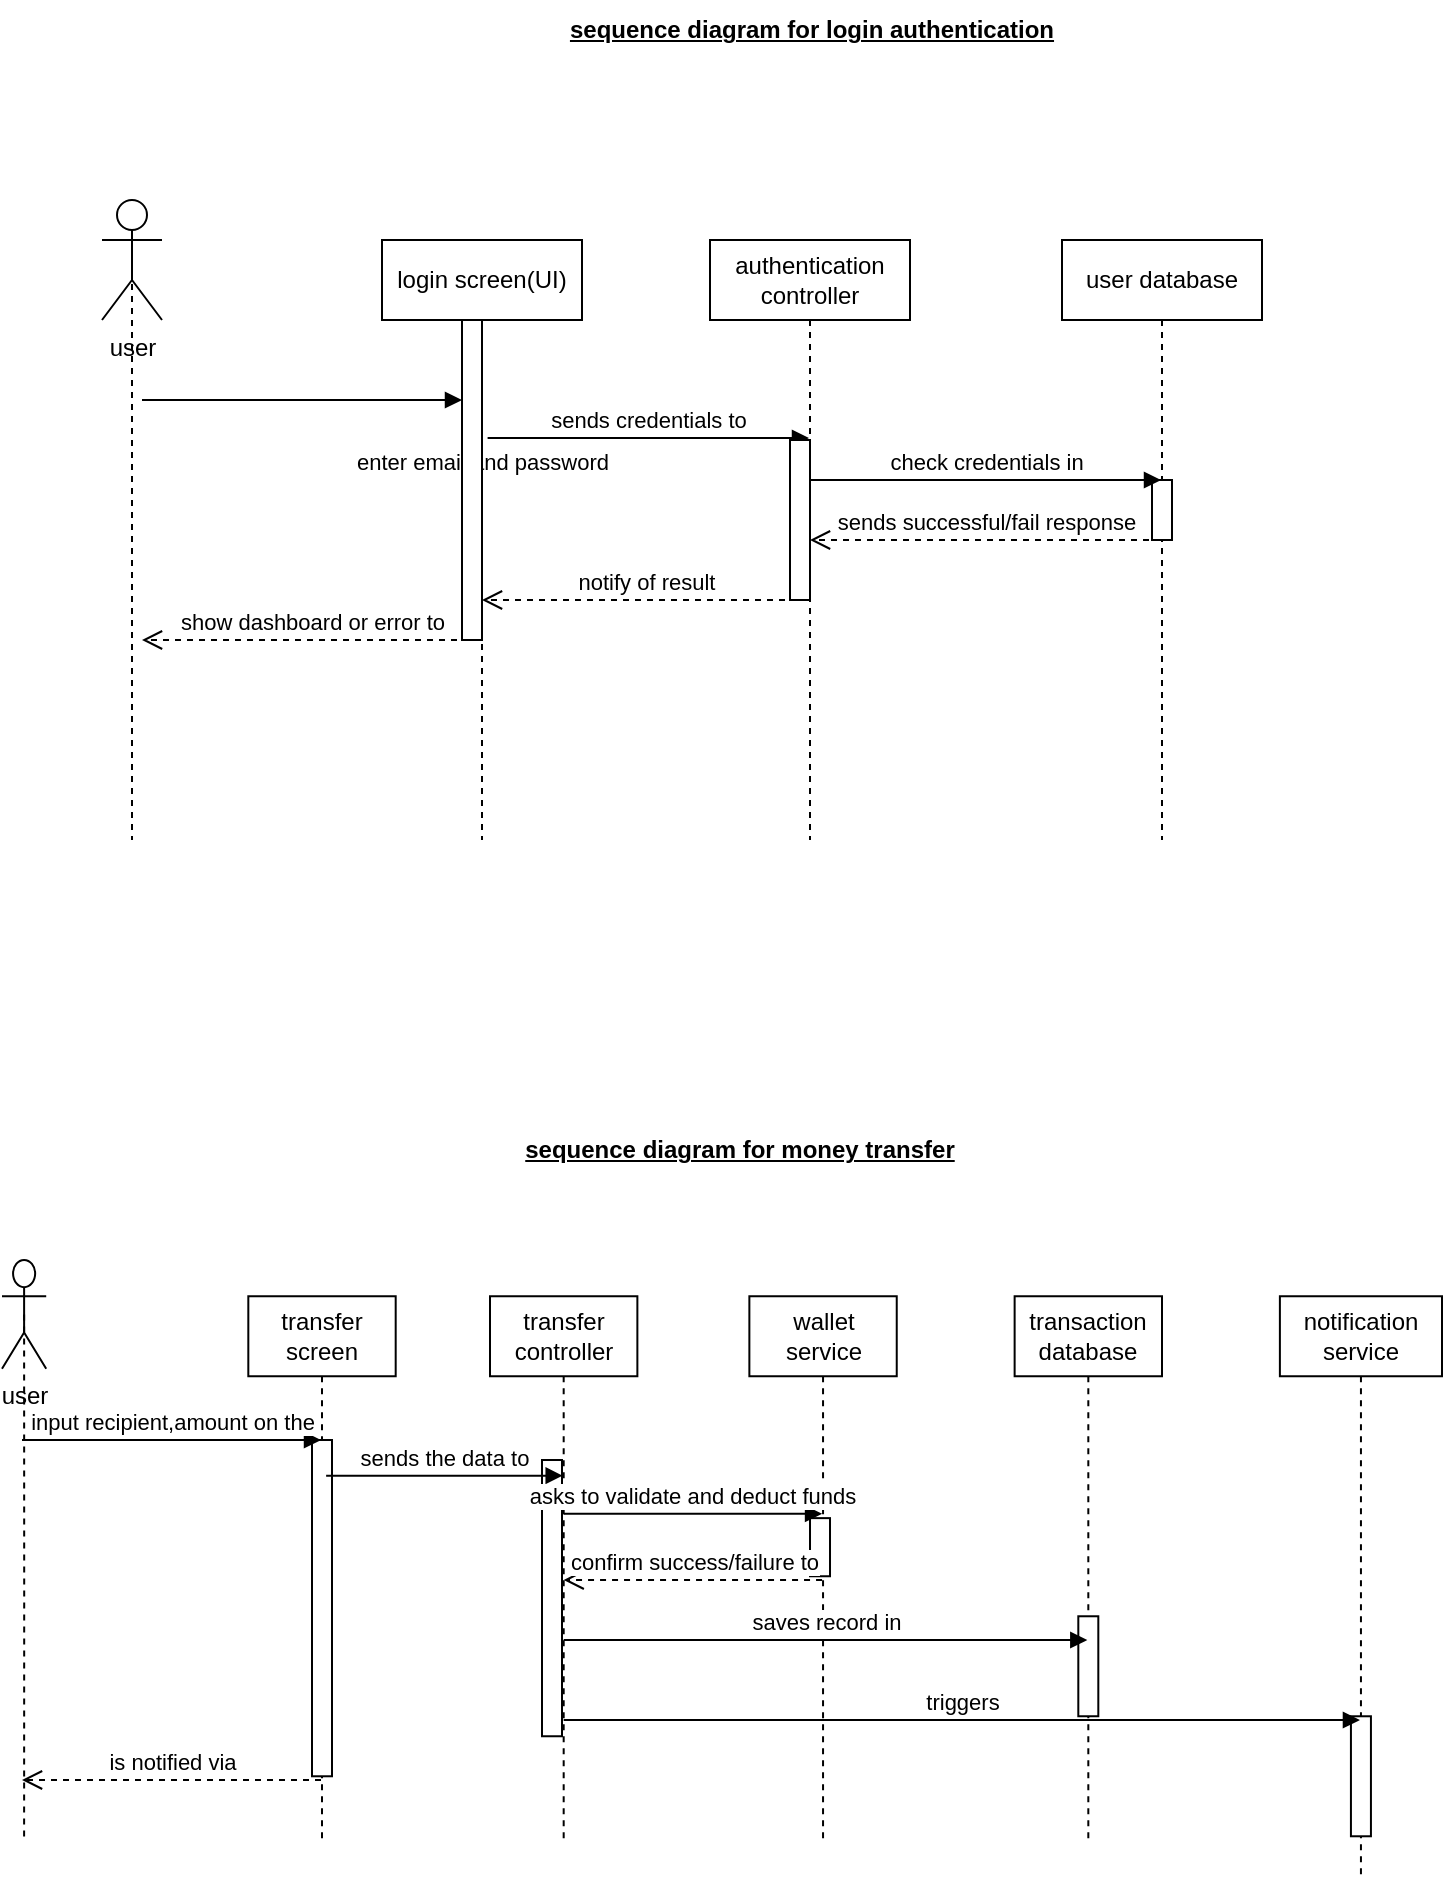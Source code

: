<mxfile version="27.0.9">
  <diagram name="Page-1" id="xiakK_pNRlQfydgd9haz">
    <mxGraphModel dx="1285" dy="884" grid="1" gridSize="10" guides="1" tooltips="1" connect="1" arrows="1" fold="1" page="1" pageScale="1" pageWidth="827" pageHeight="1169" math="0" shadow="0">
      <root>
        <mxCell id="0" />
        <mxCell id="1" parent="0" />
        <mxCell id="3iT-fvEqvtAqC9pZ_UcL-1" value="authentication controller" style="shape=umlLifeline;perimeter=lifelinePerimeter;whiteSpace=wrap;html=1;container=1;dropTarget=0;collapsible=0;recursiveResize=0;outlineConnect=0;portConstraint=eastwest;newEdgeStyle={&quot;curved&quot;:0,&quot;rounded&quot;:0};" vertex="1" parent="1">
          <mxGeometry x="364" y="160" width="100" height="300" as="geometry" />
        </mxCell>
        <mxCell id="3iT-fvEqvtAqC9pZ_UcL-2" value="user database" style="shape=umlLifeline;perimeter=lifelinePerimeter;whiteSpace=wrap;html=1;container=1;dropTarget=0;collapsible=0;recursiveResize=0;outlineConnect=0;portConstraint=eastwest;newEdgeStyle={&quot;curved&quot;:0,&quot;rounded&quot;:0};" vertex="1" parent="1">
          <mxGeometry x="540" y="160" width="100" height="300" as="geometry" />
        </mxCell>
        <mxCell id="3iT-fvEqvtAqC9pZ_UcL-50" value="" style="html=1;points=[[0,0,0,0,5],[0,1,0,0,-5],[1,0,0,0,5],[1,1,0,0,-5]];perimeter=orthogonalPerimeter;outlineConnect=0;targetShapes=umlLifeline;portConstraint=eastwest;newEdgeStyle={&quot;curved&quot;:0,&quot;rounded&quot;:0};" vertex="1" parent="3iT-fvEqvtAqC9pZ_UcL-2">
          <mxGeometry x="45" y="120" width="10" height="30" as="geometry" />
        </mxCell>
        <mxCell id="3iT-fvEqvtAqC9pZ_UcL-4" value="login screen(UI)" style="shape=umlLifeline;perimeter=lifelinePerimeter;whiteSpace=wrap;html=1;container=1;dropTarget=0;collapsible=0;recursiveResize=0;outlineConnect=0;portConstraint=eastwest;newEdgeStyle={&quot;curved&quot;:0,&quot;rounded&quot;:0};" vertex="1" parent="1">
          <mxGeometry x="200" y="160" width="100" height="300" as="geometry" />
        </mxCell>
        <mxCell id="3iT-fvEqvtAqC9pZ_UcL-12" style="edgeStyle=orthogonalEdgeStyle;rounded=0;orthogonalLoop=1;jettySize=auto;html=1;exitX=0.5;exitY=0.5;exitDx=0;exitDy=0;exitPerimeter=0;dashed=1;endArrow=none;startFill=0;" edge="1" parent="1" source="3iT-fvEqvtAqC9pZ_UcL-8">
          <mxGeometry relative="1" as="geometry">
            <mxPoint x="75" y="460" as="targetPoint" />
          </mxGeometry>
        </mxCell>
        <mxCell id="3iT-fvEqvtAqC9pZ_UcL-8" value="user" style="shape=umlActor;verticalLabelPosition=bottom;verticalAlign=top;html=1;" vertex="1" parent="1">
          <mxGeometry x="60" y="140" width="30" height="60" as="geometry" />
        </mxCell>
        <mxCell id="3iT-fvEqvtAqC9pZ_UcL-14" value="enter email and password" style="html=1;verticalAlign=bottom;endArrow=block;curved=0;rounded=0;" edge="1" parent="1" source="3iT-fvEqvtAqC9pZ_UcL-47" target="3iT-fvEqvtAqC9pZ_UcL-4">
          <mxGeometry width="80" relative="1" as="geometry">
            <mxPoint x="80" y="240" as="sourcePoint" />
            <mxPoint x="450" y="370" as="targetPoint" />
          </mxGeometry>
        </mxCell>
        <mxCell id="3iT-fvEqvtAqC9pZ_UcL-15" value="sends credentials to" style="html=1;verticalAlign=bottom;endArrow=block;curved=0;rounded=0;exitX=0.528;exitY=0.33;exitDx=0;exitDy=0;exitPerimeter=0;" edge="1" parent="1" source="3iT-fvEqvtAqC9pZ_UcL-4" target="3iT-fvEqvtAqC9pZ_UcL-1">
          <mxGeometry width="80" relative="1" as="geometry">
            <mxPoint x="370" y="370" as="sourcePoint" />
            <mxPoint x="450" y="370" as="targetPoint" />
          </mxGeometry>
        </mxCell>
        <mxCell id="3iT-fvEqvtAqC9pZ_UcL-16" value="check credentials in" style="html=1;verticalAlign=bottom;endArrow=block;curved=0;rounded=0;" edge="1" parent="1" source="3iT-fvEqvtAqC9pZ_UcL-48" target="3iT-fvEqvtAqC9pZ_UcL-2">
          <mxGeometry width="80" relative="1" as="geometry">
            <mxPoint x="370" y="370" as="sourcePoint" />
            <mxPoint x="450" y="370" as="targetPoint" />
            <Array as="points">
              <mxPoint x="510" y="280" />
            </Array>
          </mxGeometry>
        </mxCell>
        <mxCell id="3iT-fvEqvtAqC9pZ_UcL-18" value="sends successful/fail response" style="html=1;verticalAlign=bottom;endArrow=open;dashed=1;endSize=8;curved=0;rounded=0;" edge="1" parent="1" source="3iT-fvEqvtAqC9pZ_UcL-2" target="3iT-fvEqvtAqC9pZ_UcL-1">
          <mxGeometry relative="1" as="geometry">
            <mxPoint x="390" y="340" as="sourcePoint" />
            <mxPoint x="310" y="340" as="targetPoint" />
          </mxGeometry>
        </mxCell>
        <mxCell id="3iT-fvEqvtAqC9pZ_UcL-19" value="notify of result" style="html=1;verticalAlign=bottom;endArrow=open;dashed=1;endSize=8;curved=0;rounded=0;" edge="1" parent="1" source="3iT-fvEqvtAqC9pZ_UcL-1" target="3iT-fvEqvtAqC9pZ_UcL-4">
          <mxGeometry relative="1" as="geometry">
            <mxPoint x="390" y="340" as="sourcePoint" />
            <mxPoint x="310" y="340" as="targetPoint" />
            <Array as="points">
              <mxPoint x="340" y="340" />
            </Array>
          </mxGeometry>
        </mxCell>
        <mxCell id="3iT-fvEqvtAqC9pZ_UcL-21" value="show dashboard or error to" style="html=1;verticalAlign=bottom;endArrow=open;dashed=1;endSize=8;curved=0;rounded=0;" edge="1" parent="1" source="3iT-fvEqvtAqC9pZ_UcL-4">
          <mxGeometry relative="1" as="geometry">
            <mxPoint x="390" y="340" as="sourcePoint" />
            <mxPoint x="80" y="360" as="targetPoint" />
          </mxGeometry>
        </mxCell>
        <mxCell id="3iT-fvEqvtAqC9pZ_UcL-22" value="sequence diagram for login authentication" style="text;html=1;align=center;verticalAlign=middle;whiteSpace=wrap;rounded=0;fontStyle=5" vertex="1" parent="1">
          <mxGeometry x="290" y="40" width="250" height="30" as="geometry" />
        </mxCell>
        <mxCell id="3iT-fvEqvtAqC9pZ_UcL-23" value="transfer controller" style="shape=umlLifeline;perimeter=lifelinePerimeter;whiteSpace=wrap;html=1;container=1;dropTarget=0;collapsible=0;recursiveResize=0;outlineConnect=0;portConstraint=eastwest;newEdgeStyle={&quot;curved&quot;:0,&quot;rounded&quot;:0};" vertex="1" parent="1">
          <mxGeometry x="254.0" y="688.125" width="73.684" height="271.875" as="geometry" />
        </mxCell>
        <mxCell id="3iT-fvEqvtAqC9pZ_UcL-53" value="" style="html=1;points=[[0,0,0,0,5],[0,1,0,0,-5],[1,0,0,0,5],[1,1,0,0,-5]];perimeter=orthogonalPerimeter;outlineConnect=0;targetShapes=umlLifeline;portConstraint=eastwest;newEdgeStyle={&quot;curved&quot;:0,&quot;rounded&quot;:0};" vertex="1" parent="3iT-fvEqvtAqC9pZ_UcL-23">
          <mxGeometry x="26" y="81.88" width="10" height="138.12" as="geometry" />
        </mxCell>
        <mxCell id="3iT-fvEqvtAqC9pZ_UcL-24" value="wallet service" style="shape=umlLifeline;perimeter=lifelinePerimeter;whiteSpace=wrap;html=1;container=1;dropTarget=0;collapsible=0;recursiveResize=0;outlineConnect=0;portConstraint=eastwest;newEdgeStyle={&quot;curved&quot;:0,&quot;rounded&quot;:0};" vertex="1" parent="1">
          <mxGeometry x="383.684" y="688.125" width="73.684" height="271.875" as="geometry" />
        </mxCell>
        <mxCell id="3iT-fvEqvtAqC9pZ_UcL-54" value="" style="html=1;points=[[0,0,0,0,5],[0,1,0,0,-5],[1,0,0,0,5],[1,1,0,0,-5]];perimeter=orthogonalPerimeter;outlineConnect=0;targetShapes=umlLifeline;portConstraint=eastwest;newEdgeStyle={&quot;curved&quot;:0,&quot;rounded&quot;:0};" vertex="1" parent="3iT-fvEqvtAqC9pZ_UcL-24">
          <mxGeometry x="30.32" y="110.94" width="10" height="29.06" as="geometry" />
        </mxCell>
        <mxCell id="3iT-fvEqvtAqC9pZ_UcL-25" value="transfer screen" style="shape=umlLifeline;perimeter=lifelinePerimeter;whiteSpace=wrap;html=1;container=1;dropTarget=0;collapsible=0;recursiveResize=0;outlineConnect=0;portConstraint=eastwest;newEdgeStyle={&quot;curved&quot;:0,&quot;rounded&quot;:0};" vertex="1" parent="1">
          <mxGeometry x="133.158" y="688.125" width="73.684" height="271.875" as="geometry" />
        </mxCell>
        <mxCell id="3iT-fvEqvtAqC9pZ_UcL-51" value="" style="html=1;points=[[0,0,0,0,5],[0,1,0,0,-5],[1,0,0,0,5],[1,1,0,0,-5]];perimeter=orthogonalPerimeter;outlineConnect=0;targetShapes=umlLifeline;portConstraint=eastwest;newEdgeStyle={&quot;curved&quot;:0,&quot;rounded&quot;:0};" vertex="1" parent="3iT-fvEqvtAqC9pZ_UcL-25">
          <mxGeometry x="31.84" y="71.88" width="10" height="168.13" as="geometry" />
        </mxCell>
        <mxCell id="3iT-fvEqvtAqC9pZ_UcL-26" style="edgeStyle=orthogonalEdgeStyle;rounded=0;orthogonalLoop=1;jettySize=auto;html=1;exitX=0.5;exitY=0.5;exitDx=0;exitDy=0;exitPerimeter=0;dashed=1;endArrow=none;startFill=0;" edge="1" parent="1" source="3iT-fvEqvtAqC9pZ_UcL-27">
          <mxGeometry relative="1" as="geometry">
            <mxPoint x="21.053" y="960" as="targetPoint" />
          </mxGeometry>
        </mxCell>
        <mxCell id="3iT-fvEqvtAqC9pZ_UcL-27" value="user" style="shape=umlActor;verticalLabelPosition=bottom;verticalAlign=top;html=1;" vertex="1" parent="1">
          <mxGeometry x="10" y="670" width="22.105" height="54.375" as="geometry" />
        </mxCell>
        <mxCell id="3iT-fvEqvtAqC9pZ_UcL-28" value="input recipient,amount on the" style="html=1;verticalAlign=bottom;endArrow=block;curved=0;rounded=0;" edge="1" parent="1" target="3iT-fvEqvtAqC9pZ_UcL-25">
          <mxGeometry width="80" relative="1" as="geometry">
            <mxPoint x="20" y="760" as="sourcePoint" />
            <mxPoint x="317.368" y="878.438" as="targetPoint" />
          </mxGeometry>
        </mxCell>
        <mxCell id="3iT-fvEqvtAqC9pZ_UcL-29" value="sends the data to" style="html=1;verticalAlign=bottom;endArrow=block;curved=0;rounded=0;exitX=0.528;exitY=0.33;exitDx=0;exitDy=0;exitPerimeter=0;" edge="1" parent="1" source="3iT-fvEqvtAqC9pZ_UcL-25" target="3iT-fvEqvtAqC9pZ_UcL-23">
          <mxGeometry width="80" relative="1" as="geometry">
            <mxPoint x="258.421" y="878.438" as="sourcePoint" />
            <mxPoint x="317.368" y="878.438" as="targetPoint" />
          </mxGeometry>
        </mxCell>
        <mxCell id="3iT-fvEqvtAqC9pZ_UcL-30" value="asks to validate and deduct funds" style="html=1;verticalAlign=bottom;endArrow=block;curved=0;rounded=0;" edge="1" parent="1" source="3iT-fvEqvtAqC9pZ_UcL-23" target="3iT-fvEqvtAqC9pZ_UcL-24">
          <mxGeometry width="80" relative="1" as="geometry">
            <mxPoint x="258.421" y="878.438" as="sourcePoint" />
            <mxPoint x="317.368" y="878.438" as="targetPoint" />
            <Array as="points">
              <mxPoint x="361.579" y="796.875" />
            </Array>
          </mxGeometry>
        </mxCell>
        <mxCell id="3iT-fvEqvtAqC9pZ_UcL-34" value="transaction database" style="shape=umlLifeline;perimeter=lifelinePerimeter;whiteSpace=wrap;html=1;container=1;dropTarget=0;collapsible=0;recursiveResize=0;outlineConnect=0;portConstraint=eastwest;newEdgeStyle={&quot;curved&quot;:0,&quot;rounded&quot;:0};" vertex="1" parent="1">
          <mxGeometry x="516.316" y="688.125" width="73.684" height="271.875" as="geometry" />
        </mxCell>
        <mxCell id="3iT-fvEqvtAqC9pZ_UcL-55" value="" style="html=1;points=[[0,0,0,0,5],[0,1,0,0,-5],[1,0,0,0,5],[1,1,0,0,-5]];perimeter=orthogonalPerimeter;outlineConnect=0;targetShapes=umlLifeline;portConstraint=eastwest;newEdgeStyle={&quot;curved&quot;:0,&quot;rounded&quot;:0};" vertex="1" parent="3iT-fvEqvtAqC9pZ_UcL-34">
          <mxGeometry x="31.84" y="160.01" width="10" height="49.99" as="geometry" />
        </mxCell>
        <mxCell id="3iT-fvEqvtAqC9pZ_UcL-36" value="notification service" style="shape=umlLifeline;perimeter=lifelinePerimeter;whiteSpace=wrap;html=1;container=1;dropTarget=0;collapsible=0;recursiveResize=0;outlineConnect=0;portConstraint=eastwest;newEdgeStyle={&quot;curved&quot;:0,&quot;rounded&quot;:0};" vertex="1" parent="1">
          <mxGeometry x="648.947" y="688.125" width="81.053" height="290.005" as="geometry" />
        </mxCell>
        <mxCell id="3iT-fvEqvtAqC9pZ_UcL-56" value="" style="html=1;points=[[0,0,0,0,5],[0,1,0,0,-5],[1,0,0,0,5],[1,1,0,0,-5]];perimeter=orthogonalPerimeter;outlineConnect=0;targetShapes=umlLifeline;portConstraint=eastwest;newEdgeStyle={&quot;curved&quot;:0,&quot;rounded&quot;:0};" vertex="1" parent="3iT-fvEqvtAqC9pZ_UcL-36">
          <mxGeometry x="35.52" y="210.01" width="10" height="60" as="geometry" />
        </mxCell>
        <mxCell id="3iT-fvEqvtAqC9pZ_UcL-40" value="saves record in" style="html=1;verticalAlign=bottom;endArrow=block;curved=0;rounded=0;" edge="1" parent="1" source="3iT-fvEqvtAqC9pZ_UcL-23" target="3iT-fvEqvtAqC9pZ_UcL-34">
          <mxGeometry width="80" relative="1" as="geometry">
            <mxPoint x="430" y="720" as="sourcePoint" />
            <mxPoint x="510" y="720" as="targetPoint" />
            <Array as="points">
              <mxPoint x="480" y="860" />
            </Array>
          </mxGeometry>
        </mxCell>
        <mxCell id="3iT-fvEqvtAqC9pZ_UcL-41" value="confirm success/failure to" style="html=1;verticalAlign=bottom;endArrow=open;dashed=1;endSize=8;curved=0;rounded=0;" edge="1" parent="1" source="3iT-fvEqvtAqC9pZ_UcL-24" target="3iT-fvEqvtAqC9pZ_UcL-23">
          <mxGeometry relative="1" as="geometry">
            <mxPoint x="510" y="720" as="sourcePoint" />
            <mxPoint x="430" y="720" as="targetPoint" />
            <Array as="points">
              <mxPoint x="350" y="830" />
            </Array>
          </mxGeometry>
        </mxCell>
        <mxCell id="3iT-fvEqvtAqC9pZ_UcL-43" value="triggers" style="html=1;verticalAlign=bottom;endArrow=block;curved=0;rounded=0;" edge="1" parent="1" source="3iT-fvEqvtAqC9pZ_UcL-23" target="3iT-fvEqvtAqC9pZ_UcL-36">
          <mxGeometry width="80" relative="1" as="geometry">
            <mxPoint x="430" y="720" as="sourcePoint" />
            <mxPoint x="510" y="720" as="targetPoint" />
            <Array as="points">
              <mxPoint x="500" y="900" />
            </Array>
          </mxGeometry>
        </mxCell>
        <mxCell id="3iT-fvEqvtAqC9pZ_UcL-44" value="is notified via" style="html=1;verticalAlign=bottom;endArrow=open;dashed=1;endSize=8;curved=0;rounded=0;" edge="1" parent="1" source="3iT-fvEqvtAqC9pZ_UcL-25">
          <mxGeometry relative="1" as="geometry">
            <mxPoint x="510" y="720" as="sourcePoint" />
            <mxPoint x="20" y="930" as="targetPoint" />
          </mxGeometry>
        </mxCell>
        <mxCell id="3iT-fvEqvtAqC9pZ_UcL-45" value="sequence diagram for money transfer" style="text;html=1;align=center;verticalAlign=middle;whiteSpace=wrap;rounded=0;fontStyle=5" vertex="1" parent="1">
          <mxGeometry x="254" y="600" width="250" height="30" as="geometry" />
        </mxCell>
        <mxCell id="3iT-fvEqvtAqC9pZ_UcL-46" value="" style="html=1;verticalAlign=bottom;endArrow=block;curved=0;rounded=0;" edge="1" parent="1" target="3iT-fvEqvtAqC9pZ_UcL-47">
          <mxGeometry width="80" relative="1" as="geometry">
            <mxPoint x="80" y="240" as="sourcePoint" />
            <mxPoint x="250" y="240" as="targetPoint" />
          </mxGeometry>
        </mxCell>
        <mxCell id="3iT-fvEqvtAqC9pZ_UcL-47" value="" style="html=1;points=[[0,0,0,0,5],[0,1,0,0,-5],[1,0,0,0,5],[1,1,0,0,-5]];perimeter=orthogonalPerimeter;outlineConnect=0;targetShapes=umlLifeline;portConstraint=eastwest;newEdgeStyle={&quot;curved&quot;:0,&quot;rounded&quot;:0};" vertex="1" parent="1">
          <mxGeometry x="240" y="200" width="10" height="160" as="geometry" />
        </mxCell>
        <mxCell id="3iT-fvEqvtAqC9pZ_UcL-49" value="" style="html=1;verticalAlign=bottom;endArrow=block;curved=0;rounded=0;" edge="1" parent="1" source="3iT-fvEqvtAqC9pZ_UcL-1" target="3iT-fvEqvtAqC9pZ_UcL-48">
          <mxGeometry width="80" relative="1" as="geometry">
            <mxPoint x="413" y="280" as="sourcePoint" />
            <mxPoint x="590" y="280" as="targetPoint" />
            <Array as="points" />
          </mxGeometry>
        </mxCell>
        <mxCell id="3iT-fvEqvtAqC9pZ_UcL-48" value="" style="html=1;points=[[0,0,0,0,5],[0,1,0,0,-5],[1,0,0,0,5],[1,1,0,0,-5]];perimeter=orthogonalPerimeter;outlineConnect=0;targetShapes=umlLifeline;portConstraint=eastwest;newEdgeStyle={&quot;curved&quot;:0,&quot;rounded&quot;:0};" vertex="1" parent="1">
          <mxGeometry x="404" y="260" width="10" height="80" as="geometry" />
        </mxCell>
      </root>
    </mxGraphModel>
  </diagram>
</mxfile>
